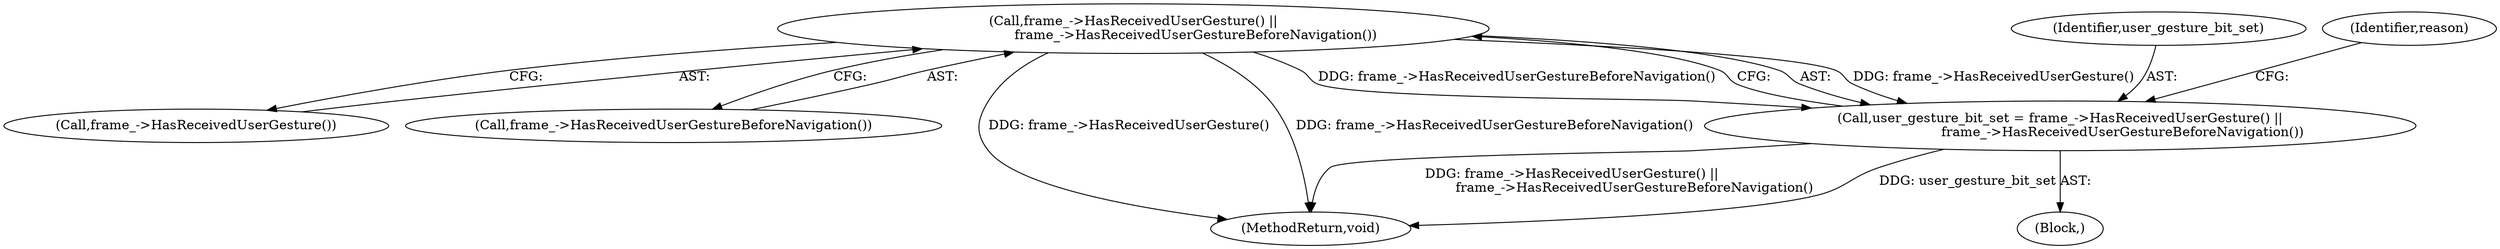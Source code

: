 digraph "0_Chrome_0ab2412a104d2f235d7b9fe19d30ef605a410832_3@API" {
"1000143" [label="(Call,frame_->HasReceivedUserGesture() ||\n                              frame_->HasReceivedUserGestureBeforeNavigation())"];
"1000141" [label="(Call,user_gesture_bit_set = frame_->HasReceivedUserGesture() ||\n                              frame_->HasReceivedUserGestureBeforeNavigation())"];
"1000144" [label="(Call,frame_->HasReceivedUserGesture())"];
"1000143" [label="(Call,frame_->HasReceivedUserGesture() ||\n                              frame_->HasReceivedUserGestureBeforeNavigation())"];
"1000109" [label="(Block,)"];
"1000142" [label="(Identifier,user_gesture_bit_set)"];
"1000145" [label="(Call,frame_->HasReceivedUserGestureBeforeNavigation())"];
"1000141" [label="(Call,user_gesture_bit_set = frame_->HasReceivedUserGesture() ||\n                              frame_->HasReceivedUserGestureBeforeNavigation())"];
"1000206" [label="(MethodReturn,void)"];
"1000148" [label="(Identifier,reason)"];
"1000143" -> "1000141"  [label="AST: "];
"1000143" -> "1000144"  [label="CFG: "];
"1000143" -> "1000145"  [label="CFG: "];
"1000144" -> "1000143"  [label="AST: "];
"1000145" -> "1000143"  [label="AST: "];
"1000141" -> "1000143"  [label="CFG: "];
"1000143" -> "1000206"  [label="DDG: frame_->HasReceivedUserGesture()"];
"1000143" -> "1000206"  [label="DDG: frame_->HasReceivedUserGestureBeforeNavigation()"];
"1000143" -> "1000141"  [label="DDG: frame_->HasReceivedUserGesture()"];
"1000143" -> "1000141"  [label="DDG: frame_->HasReceivedUserGestureBeforeNavigation()"];
"1000141" -> "1000109"  [label="AST: "];
"1000142" -> "1000141"  [label="AST: "];
"1000148" -> "1000141"  [label="CFG: "];
"1000141" -> "1000206"  [label="DDG: user_gesture_bit_set"];
"1000141" -> "1000206"  [label="DDG: frame_->HasReceivedUserGesture() ||\n                              frame_->HasReceivedUserGestureBeforeNavigation()"];
}
